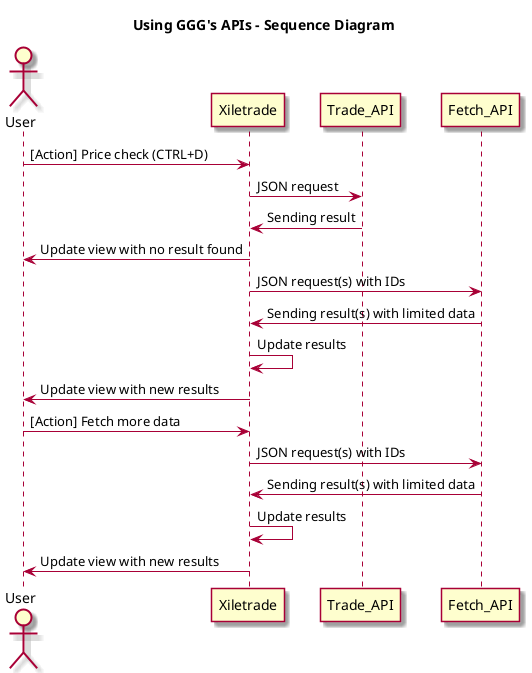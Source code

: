 @startuml Xiletrade Price Checking Sequence Diagram
'https://www.planttext.com/
skin rose
title "Using GGG's APIs - Sequence Diagram"
actor User
User -> Xiletrade: [Action] Price check (CTRL+D)
Xiletrade -> Trade_API: JSON request
Xiletrade <- Trade_API: Sending result
'IF no result found
User <- Xiletrade: Update view with no result found 
'IF results found
Xiletrade -> Fetch_API: JSON request(s) with IDs
Xiletrade <- Fetch_API: Sending result(s) with limited data
Xiletrade -> Xiletrade: Update results
User <- Xiletrade: Update view with new results
'IF User want more results
User -> Xiletrade: [Action] Fetch more data
Xiletrade -> Fetch_API: JSON request(s) with IDs
Xiletrade <- Fetch_API: Sending result(s) with limited data
Xiletrade -> Xiletrade: Update results
User <- Xiletrade: Update view with new results
@enduml